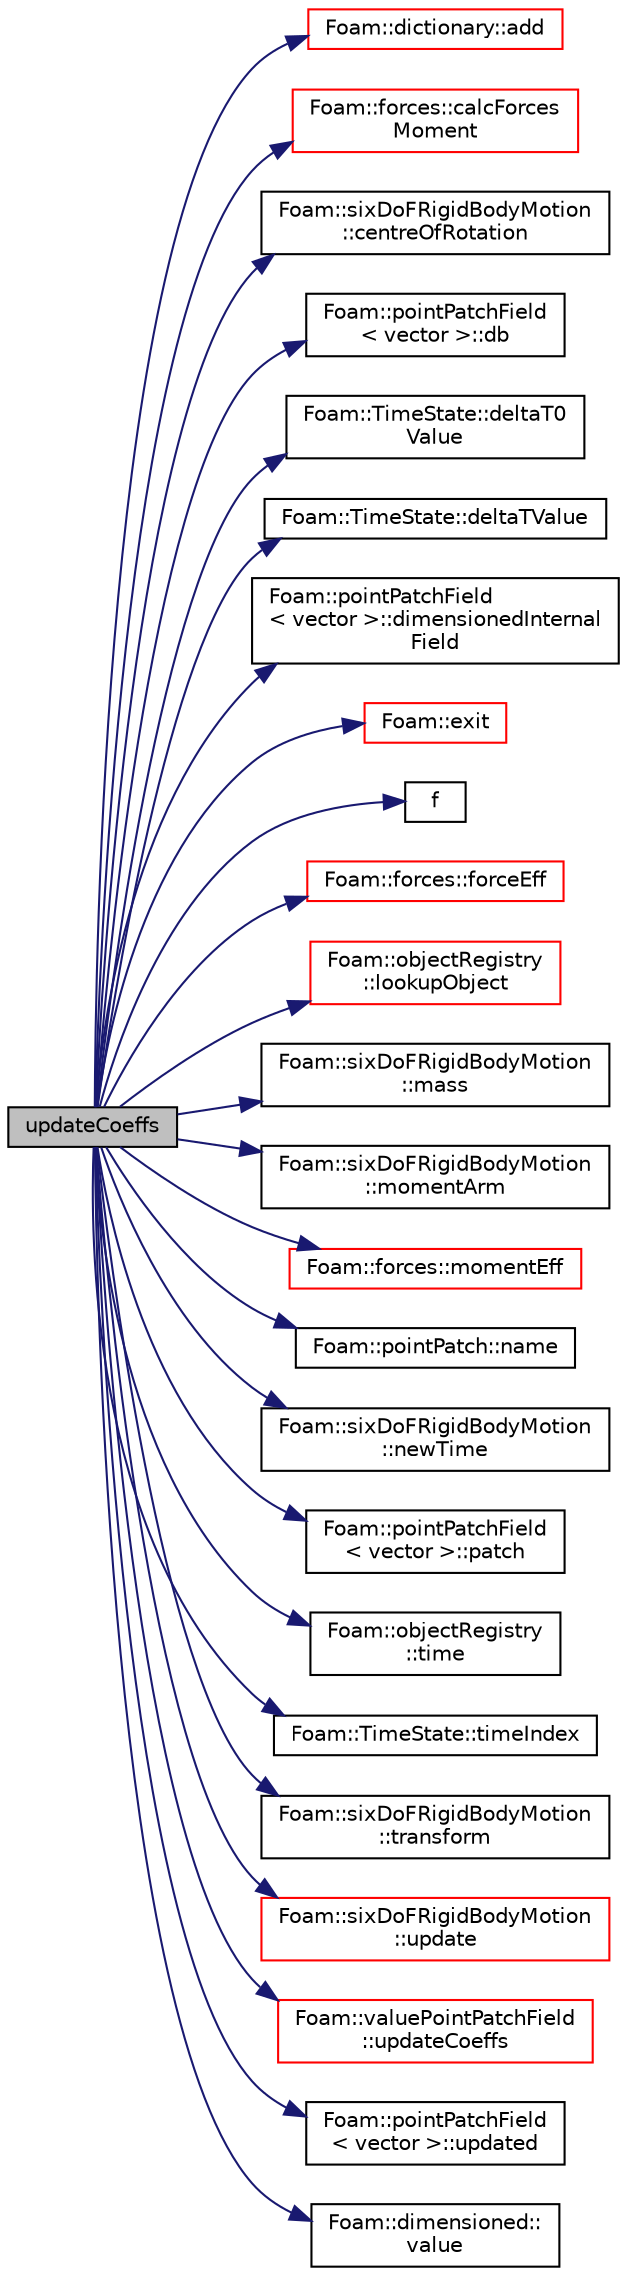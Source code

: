 digraph "updateCoeffs"
{
  bgcolor="transparent";
  edge [fontname="Helvetica",fontsize="10",labelfontname="Helvetica",labelfontsize="10"];
  node [fontname="Helvetica",fontsize="10",shape=record];
  rankdir="LR";
  Node1 [label="updateCoeffs",height=0.2,width=0.4,color="black", fillcolor="grey75", style="filled", fontcolor="black"];
  Node1 -> Node2 [color="midnightblue",fontsize="10",style="solid",fontname="Helvetica"];
  Node2 [label="Foam::dictionary::add",height=0.2,width=0.4,color="red",URL="$a00524.html#ac2ddcab42322c8d8af5e5830ab4d431b",tooltip="Add a new entry. "];
  Node1 -> Node3 [color="midnightblue",fontsize="10",style="solid",fontname="Helvetica"];
  Node3 [label="Foam::forces::calcForces\lMoment",height=0.2,width=0.4,color="red",URL="$a00855.html#a71e93fd80e1ccacbf30c602b4ea11abc",tooltip="Calculate the forces and moments. "];
  Node1 -> Node4 [color="midnightblue",fontsize="10",style="solid",fontname="Helvetica"];
  Node4 [label="Foam::sixDoFRigidBodyMotion\l::centreOfRotation",height=0.2,width=0.4,color="black",URL="$a02325.html#a2f8c6ae8506d71aa8038ba4a8f62ce3f",tooltip="Return the current centre of rotation. "];
  Node1 -> Node5 [color="midnightblue",fontsize="10",style="solid",fontname="Helvetica"];
  Node5 [label="Foam::pointPatchField\l\< vector \>::db",height=0.2,width=0.4,color="black",URL="$a01893.html#adf469b34fcd0250cef43ac4ce3f153ab",tooltip="Return local objectRegistry. "];
  Node1 -> Node6 [color="midnightblue",fontsize="10",style="solid",fontname="Helvetica"];
  Node6 [label="Foam::TimeState::deltaT0\lValue",height=0.2,width=0.4,color="black",URL="$a02613.html#aa1c3b2fbba79aff20ff144dbc33a684a",tooltip="Return old time step value. "];
  Node1 -> Node7 [color="midnightblue",fontsize="10",style="solid",fontname="Helvetica"];
  Node7 [label="Foam::TimeState::deltaTValue",height=0.2,width=0.4,color="black",URL="$a02613.html#a664afb7178a107bfcb662f688e0bcb62",tooltip="Return time step value. "];
  Node1 -> Node8 [color="midnightblue",fontsize="10",style="solid",fontname="Helvetica"];
  Node8 [label="Foam::pointPatchField\l\< vector \>::dimensionedInternal\lField",height=0.2,width=0.4,color="black",URL="$a01893.html#a610be1247df50864bd243266620f5d17",tooltip="Return dimensioned internal field reference. "];
  Node1 -> Node9 [color="midnightblue",fontsize="10",style="solid",fontname="Helvetica"];
  Node9 [label="Foam::exit",height=0.2,width=0.4,color="red",URL="$a10725.html#a06ca7250d8e89caf05243ec094843642"];
  Node1 -> Node10 [color="midnightblue",fontsize="10",style="solid",fontname="Helvetica"];
  Node10 [label="f",height=0.2,width=0.4,color="black",URL="$a03922.html#a888be93833ac7a23170555c69c690288"];
  Node1 -> Node11 [color="midnightblue",fontsize="10",style="solid",fontname="Helvetica"];
  Node11 [label="Foam::forces::forceEff",height=0.2,width=0.4,color="red",URL="$a00855.html#af170c7909515ab24efc4a20c1f0e2d71",tooltip="Return the total force. "];
  Node1 -> Node12 [color="midnightblue",fontsize="10",style="solid",fontname="Helvetica"];
  Node12 [label="Foam::objectRegistry\l::lookupObject",height=0.2,width=0.4,color="red",URL="$a01688.html#affcae20935bdf1726ec1f822228a2330",tooltip="Lookup and return the object of the given Type. "];
  Node1 -> Node13 [color="midnightblue",fontsize="10",style="solid",fontname="Helvetica"];
  Node13 [label="Foam::sixDoFRigidBodyMotion\l::mass",height=0.2,width=0.4,color="black",URL="$a02325.html#aa2d02a8d148de6c07165e04110e7a728",tooltip="Return the mass. "];
  Node1 -> Node14 [color="midnightblue",fontsize="10",style="solid",fontname="Helvetica"];
  Node14 [label="Foam::sixDoFRigidBodyMotion\l::momentArm",height=0.2,width=0.4,color="black",URL="$a02325.html#a481384ae05a5e994e021e05b45c3f79f"];
  Node1 -> Node15 [color="midnightblue",fontsize="10",style="solid",fontname="Helvetica"];
  Node15 [label="Foam::forces::momentEff",height=0.2,width=0.4,color="red",URL="$a00855.html#aa3802c64ec82d750a047d20c26775b60",tooltip="Return the total moment. "];
  Node1 -> Node16 [color="midnightblue",fontsize="10",style="solid",fontname="Helvetica"];
  Node16 [label="Foam::pointPatch::name",height=0.2,width=0.4,color="black",URL="$a01891.html#a65dfc945762998e307c02a6e6f7c5ef0",tooltip="Return name. "];
  Node1 -> Node17 [color="midnightblue",fontsize="10",style="solid",fontname="Helvetica"];
  Node17 [label="Foam::sixDoFRigidBodyMotion\l::newTime",height=0.2,width=0.4,color="black",URL="$a02325.html#a04d144c39836bb839ad0a217f1292c6d",tooltip="Store the motion state at the beginning of the time-step. "];
  Node1 -> Node18 [color="midnightblue",fontsize="10",style="solid",fontname="Helvetica"];
  Node18 [label="Foam::pointPatchField\l\< vector \>::patch",height=0.2,width=0.4,color="black",URL="$a01893.html#ade9d4b2e4be2292883c7ac23dd615177",tooltip="Return patch. "];
  Node1 -> Node19 [color="midnightblue",fontsize="10",style="solid",fontname="Helvetica"];
  Node19 [label="Foam::objectRegistry\l::time",height=0.2,width=0.4,color="black",URL="$a01688.html#a48fcf6de2789aff6b430b5fc1a05693f",tooltip="Return time. "];
  Node1 -> Node20 [color="midnightblue",fontsize="10",style="solid",fontname="Helvetica"];
  Node20 [label="Foam::TimeState::timeIndex",height=0.2,width=0.4,color="black",URL="$a02613.html#afddcdeb3f90d772e6710d657a2a6e600",tooltip="Return current time index. "];
  Node1 -> Node21 [color="midnightblue",fontsize="10",style="solid",fontname="Helvetica"];
  Node21 [label="Foam::sixDoFRigidBodyMotion\l::transform",height=0.2,width=0.4,color="black",URL="$a02325.html#a7ae5497c07eb95c569be5217c18d6883",tooltip="Transform the given initial state point by the current motion. "];
  Node1 -> Node22 [color="midnightblue",fontsize="10",style="solid",fontname="Helvetica"];
  Node22 [label="Foam::sixDoFRigidBodyMotion\l::update",height=0.2,width=0.4,color="red",URL="$a02325.html#a0ac89c146de1046c70c9d9bb79a66294",tooltip="Symplectic integration of velocities, orientation and position. "];
  Node1 -> Node23 [color="midnightblue",fontsize="10",style="solid",fontname="Helvetica"];
  Node23 [label="Foam::valuePointPatchField\l::updateCoeffs",height=0.2,width=0.4,color="red",URL="$a02777.html#a7e24eafac629d3733181cd942d4c902f",tooltip="Update the coefficients associated with the patch field. "];
  Node1 -> Node24 [color="midnightblue",fontsize="10",style="solid",fontname="Helvetica"];
  Node24 [label="Foam::pointPatchField\l\< vector \>::updated",height=0.2,width=0.4,color="black",URL="$a01893.html#a087516fc8e0613b0bf49ac8fc4b30fff",tooltip="Return true if the boundary condition has already been updated. "];
  Node1 -> Node25 [color="midnightblue",fontsize="10",style="solid",fontname="Helvetica"];
  Node25 [label="Foam::dimensioned::\lvalue",height=0.2,width=0.4,color="black",URL="$a00532.html#a080d3824651cfcf52f72acceec615aaa",tooltip="Return const reference to value. "];
}
